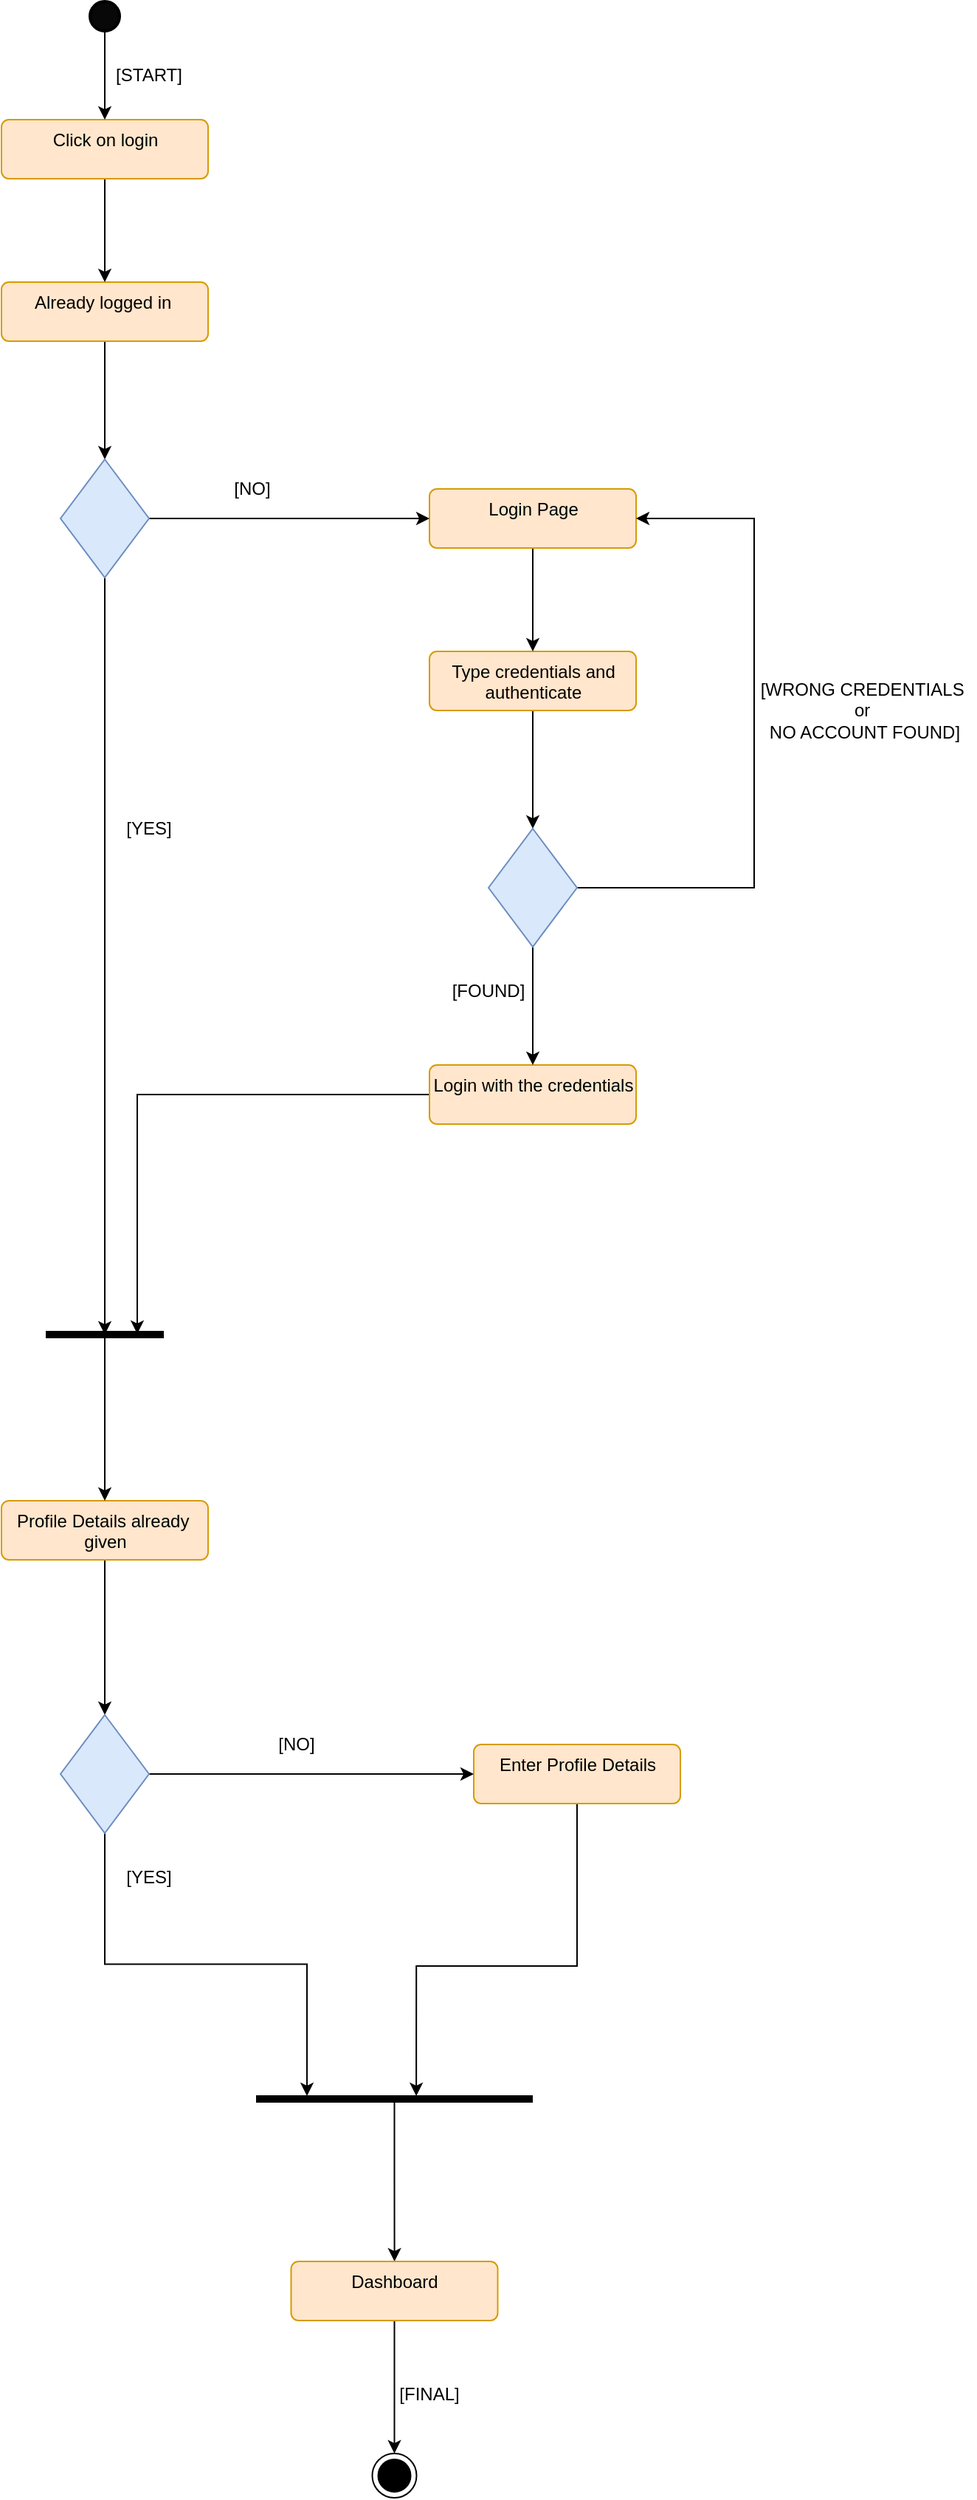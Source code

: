 <mxfile version="14.1.8" type="device"><diagram id="J18XlhgNT6-VoDKXqK4x" name="Page-1"><mxGraphModel dx="1718" dy="550" grid="1" gridSize="10" guides="1" tooltips="1" connect="1" arrows="1" fold="1" page="1" pageScale="1" pageWidth="850" pageHeight="1100" math="0" shadow="0"><root><mxCell id="0"/><mxCell id="1" parent="0"/><mxCell id="EU6h-gJEZhgrgkzmEwfo-22" value="" style="edgeStyle=orthogonalEdgeStyle;rounded=0;orthogonalLoop=1;jettySize=auto;html=1;" parent="1" source="uaKb-EAAuaho29WS1tCL-1" target="uaKb-EAAuaho29WS1tCL-9" edge="1"><mxGeometry relative="1" as="geometry"/></mxCell><mxCell id="uaKb-EAAuaho29WS1tCL-1" value="" style="html=1;points=[];perimeter=orthogonalPerimeter;fillColor=#000000;strokeColor=none;direction=south;" parent="1" vertex="1"><mxGeometry x="2.5" y="1487.5" width="187.5" height="5" as="geometry"/></mxCell><mxCell id="EU6h-gJEZhgrgkzmEwfo-23" value="" style="edgeStyle=orthogonalEdgeStyle;rounded=0;orthogonalLoop=1;jettySize=auto;html=1;" parent="1" source="uaKb-EAAuaho29WS1tCL-9" target="uaKb-EAAuaho29WS1tCL-31" edge="1"><mxGeometry relative="1" as="geometry"/></mxCell><mxCell id="uaKb-EAAuaho29WS1tCL-9" value="Dashboard" style="html=1;align=center;verticalAlign=top;rounded=1;absoluteArcSize=1;arcSize=10;dashed=0;fillColor=#ffe6cc;strokeColor=#d79b00;" parent="1" vertex="1"><mxGeometry x="26.25" y="1600" width="140" height="40" as="geometry"/></mxCell><mxCell id="EU6h-gJEZhgrgkzmEwfo-20" style="edgeStyle=orthogonalEdgeStyle;rounded=0;orthogonalLoop=1;jettySize=auto;html=1;entryX=0.1;entryY=0.421;entryDx=0;entryDy=0;entryPerimeter=0;exitX=0.5;exitY=1;exitDx=0;exitDy=0;" parent="1" source="uaKb-EAAuaho29WS1tCL-10" target="uaKb-EAAuaho29WS1tCL-1" edge="1"><mxGeometry relative="1" as="geometry"><Array as="points"><mxPoint x="220" y="1400"/><mxPoint x="111" y="1400"/></Array></mxGeometry></mxCell><mxCell id="uaKb-EAAuaho29WS1tCL-10" value="Enter Profile Details" style="html=1;align=center;verticalAlign=top;rounded=1;absoluteArcSize=1;arcSize=10;dashed=0;fillColor=#ffe6cc;strokeColor=#d79b00;" parent="1" vertex="1"><mxGeometry x="150" y="1250" width="140" height="40" as="geometry"/></mxCell><mxCell id="EU6h-gJEZhgrgkzmEwfo-17" value="" style="edgeStyle=orthogonalEdgeStyle;rounded=0;orthogonalLoop=1;jettySize=auto;html=1;" parent="1" source="uaKb-EAAuaho29WS1tCL-11" target="uaKb-EAAuaho29WS1tCL-24" edge="1"><mxGeometry relative="1" as="geometry"/></mxCell><mxCell id="uaKb-EAAuaho29WS1tCL-11" value="Profile Details already&amp;nbsp;&lt;br&gt;given" style="html=1;align=center;verticalAlign=top;rounded=1;absoluteArcSize=1;arcSize=10;dashed=0;fillColor=#ffe6cc;strokeColor=#d79b00;" parent="1" vertex="1"><mxGeometry x="-170" y="1085" width="140" height="40" as="geometry"/></mxCell><mxCell id="EU6h-gJEZhgrgkzmEwfo-15" style="edgeStyle=orthogonalEdgeStyle;rounded=0;orthogonalLoop=1;jettySize=auto;html=1;entryX=0.4;entryY=0.225;entryDx=0;entryDy=0;entryPerimeter=0;" parent="1" source="uaKb-EAAuaho29WS1tCL-12" target="EU6h-gJEZhgrgkzmEwfo-7" edge="1"><mxGeometry relative="1" as="geometry"/></mxCell><mxCell id="uaKb-EAAuaho29WS1tCL-12" value="Login with the credentials" style="html=1;align=center;verticalAlign=top;rounded=1;absoluteArcSize=1;arcSize=10;dashed=0;fillColor=#ffe6cc;strokeColor=#d79b00;" parent="1" vertex="1"><mxGeometry x="120" y="790" width="140" height="40" as="geometry"/></mxCell><mxCell id="EU6h-gJEZhgrgkzmEwfo-11" value="" style="edgeStyle=orthogonalEdgeStyle;rounded=0;orthogonalLoop=1;jettySize=auto;html=1;" parent="1" source="uaKb-EAAuaho29WS1tCL-13" target="uaKb-EAAuaho29WS1tCL-25" edge="1"><mxGeometry relative="1" as="geometry"/></mxCell><mxCell id="uaKb-EAAuaho29WS1tCL-13" value="Type credentials and&lt;br&gt;authenticate" style="html=1;align=center;verticalAlign=top;rounded=1;absoluteArcSize=1;arcSize=10;dashed=0;fillColor=#ffe6cc;strokeColor=#d79b00;" parent="1" vertex="1"><mxGeometry x="120" y="510" width="140" height="40" as="geometry"/></mxCell><mxCell id="EU6h-gJEZhgrgkzmEwfo-10" value="" style="edgeStyle=orthogonalEdgeStyle;rounded=0;orthogonalLoop=1;jettySize=auto;html=1;" parent="1" source="uaKb-EAAuaho29WS1tCL-14" target="uaKb-EAAuaho29WS1tCL-13" edge="1"><mxGeometry relative="1" as="geometry"/></mxCell><mxCell id="uaKb-EAAuaho29WS1tCL-14" value="Login Page" style="html=1;align=center;verticalAlign=top;rounded=1;absoluteArcSize=1;arcSize=10;dashed=0;fillColor=#ffe6cc;strokeColor=#d79b00;" parent="1" vertex="1"><mxGeometry x="120" y="400" width="140" height="40" as="geometry"/></mxCell><mxCell id="EU6h-gJEZhgrgkzmEwfo-6" value="" style="edgeStyle=orthogonalEdgeStyle;rounded=0;orthogonalLoop=1;jettySize=auto;html=1;" parent="1" source="uaKb-EAAuaho29WS1tCL-15" target="uaKb-EAAuaho29WS1tCL-26" edge="1"><mxGeometry relative="1" as="geometry"/></mxCell><mxCell id="uaKb-EAAuaho29WS1tCL-15" value="Already logged in&amp;nbsp;" style="html=1;align=center;verticalAlign=top;rounded=1;absoluteArcSize=1;arcSize=10;dashed=0;fillColor=#ffe6cc;strokeColor=#d79b00;" parent="1" vertex="1"><mxGeometry x="-170" y="260" width="140" height="40" as="geometry"/></mxCell><mxCell id="EU6h-gJEZhgrgkzmEwfo-5" value="" style="edgeStyle=orthogonalEdgeStyle;rounded=0;orthogonalLoop=1;jettySize=auto;html=1;" parent="1" source="uaKb-EAAuaho29WS1tCL-16" target="uaKb-EAAuaho29WS1tCL-15" edge="1"><mxGeometry relative="1" as="geometry"/></mxCell><mxCell id="uaKb-EAAuaho29WS1tCL-16" value="Click on login" style="html=1;align=center;verticalAlign=top;rounded=1;absoluteArcSize=1;arcSize=10;dashed=0;fillColor=#ffe6cc;strokeColor=#d79b00;" parent="1" vertex="1"><mxGeometry x="-170" y="150" width="140" height="40" as="geometry"/></mxCell><mxCell id="EU6h-gJEZhgrgkzmEwfo-19" style="edgeStyle=orthogonalEdgeStyle;rounded=0;orthogonalLoop=1;jettySize=auto;html=1;entryX=0;entryY=0.5;entryDx=0;entryDy=0;" parent="1" source="uaKb-EAAuaho29WS1tCL-24" target="uaKb-EAAuaho29WS1tCL-10" edge="1"><mxGeometry relative="1" as="geometry"/></mxCell><mxCell id="EU6h-gJEZhgrgkzmEwfo-21" style="edgeStyle=orthogonalEdgeStyle;rounded=0;orthogonalLoop=1;jettySize=auto;html=1;entryX=0.1;entryY=0.816;entryDx=0;entryDy=0;entryPerimeter=0;exitX=0.5;exitY=1;exitDx=0;exitDy=0;" parent="1" source="uaKb-EAAuaho29WS1tCL-24" target="uaKb-EAAuaho29WS1tCL-1" edge="1"><mxGeometry relative="1" as="geometry"/></mxCell><mxCell id="uaKb-EAAuaho29WS1tCL-24" value="" style="rhombus;whiteSpace=wrap;html=1;fillColor=#dae8fc;strokeColor=#6c8ebf;" parent="1" vertex="1"><mxGeometry x="-130" y="1230" width="60" height="80" as="geometry"/></mxCell><mxCell id="EU6h-gJEZhgrgkzmEwfo-12" value="" style="edgeStyle=orthogonalEdgeStyle;rounded=0;orthogonalLoop=1;jettySize=auto;html=1;" parent="1" source="uaKb-EAAuaho29WS1tCL-25" target="uaKb-EAAuaho29WS1tCL-12" edge="1"><mxGeometry relative="1" as="geometry"/></mxCell><mxCell id="EU6h-gJEZhgrgkzmEwfo-13" style="edgeStyle=orthogonalEdgeStyle;rounded=0;orthogonalLoop=1;jettySize=auto;html=1;entryX=1;entryY=0.5;entryDx=0;entryDy=0;exitX=1;exitY=0.5;exitDx=0;exitDy=0;" parent="1" source="uaKb-EAAuaho29WS1tCL-25" target="uaKb-EAAuaho29WS1tCL-14" edge="1"><mxGeometry relative="1" as="geometry"><Array as="points"><mxPoint x="340" y="670"/><mxPoint x="340" y="420"/></Array></mxGeometry></mxCell><mxCell id="uaKb-EAAuaho29WS1tCL-25" value="" style="rhombus;whiteSpace=wrap;html=1;fillColor=#dae8fc;strokeColor=#6c8ebf;" parent="1" vertex="1"><mxGeometry x="160" y="630" width="60" height="80" as="geometry"/></mxCell><mxCell id="EU6h-gJEZhgrgkzmEwfo-9" style="edgeStyle=orthogonalEdgeStyle;rounded=0;orthogonalLoop=1;jettySize=auto;html=1;" parent="1" source="uaKb-EAAuaho29WS1tCL-26" target="uaKb-EAAuaho29WS1tCL-14" edge="1"><mxGeometry relative="1" as="geometry"/></mxCell><mxCell id="EU6h-gJEZhgrgkzmEwfo-14" style="edgeStyle=orthogonalEdgeStyle;rounded=0;orthogonalLoop=1;jettySize=auto;html=1;entryX=0.5;entryY=0.5;entryDx=0;entryDy=0;entryPerimeter=0;" parent="1" source="uaKb-EAAuaho29WS1tCL-26" target="EU6h-gJEZhgrgkzmEwfo-7" edge="1"><mxGeometry relative="1" as="geometry"/></mxCell><mxCell id="uaKb-EAAuaho29WS1tCL-26" value="" style="rhombus;whiteSpace=wrap;html=1;fillColor=#dae8fc;strokeColor=#6c8ebf;" parent="1" vertex="1"><mxGeometry x="-130" y="380" width="60" height="80" as="geometry"/></mxCell><mxCell id="uaKb-EAAuaho29WS1tCL-31" value="" style="ellipse;html=1;shape=endState;fillColor=#000000;strokeColor=#000000;" parent="1" vertex="1"><mxGeometry x="81.25" y="1730" width="30" height="30" as="geometry"/></mxCell><mxCell id="EU6h-gJEZhgrgkzmEwfo-4" value="" style="edgeStyle=orthogonalEdgeStyle;rounded=0;orthogonalLoop=1;jettySize=auto;html=1;" parent="1" source="EU6h-gJEZhgrgkzmEwfo-3" target="uaKb-EAAuaho29WS1tCL-16" edge="1"><mxGeometry relative="1" as="geometry"/></mxCell><mxCell id="EU6h-gJEZhgrgkzmEwfo-3" value="" style="strokeWidth=2;html=1;shape=mxgraph.flowchart.start_1;whiteSpace=wrap;fillColor=#080808;" parent="1" vertex="1"><mxGeometry x="-110" y="70" width="20" height="20" as="geometry"/></mxCell><mxCell id="EU6h-gJEZhgrgkzmEwfo-16" style="edgeStyle=orthogonalEdgeStyle;rounded=0;orthogonalLoop=1;jettySize=auto;html=1;" parent="1" source="EU6h-gJEZhgrgkzmEwfo-7" target="uaKb-EAAuaho29WS1tCL-11" edge="1"><mxGeometry relative="1" as="geometry"/></mxCell><mxCell id="EU6h-gJEZhgrgkzmEwfo-7" value="" style="html=1;points=[];perimeter=orthogonalPerimeter;fillColor=#000000;strokeColor=none;direction=south;" parent="1" vertex="1"><mxGeometry x="-140" y="970" width="80" height="5" as="geometry"/></mxCell><mxCell id="EU6h-gJEZhgrgkzmEwfo-24" value="[START]" style="text;html=1;strokeColor=none;fillColor=none;align=center;verticalAlign=middle;whiteSpace=wrap;rounded=0;" parent="1" vertex="1"><mxGeometry x="-90" y="110" width="40" height="20" as="geometry"/></mxCell><mxCell id="EU6h-gJEZhgrgkzmEwfo-25" value="[NO]" style="text;html=1;strokeColor=none;fillColor=none;align=center;verticalAlign=middle;whiteSpace=wrap;rounded=0;" parent="1" vertex="1"><mxGeometry x="-20" y="390" width="40" height="20" as="geometry"/></mxCell><mxCell id="EU6h-gJEZhgrgkzmEwfo-26" value="[YES]" style="text;html=1;strokeColor=none;fillColor=none;align=center;verticalAlign=middle;whiteSpace=wrap;rounded=0;" parent="1" vertex="1"><mxGeometry x="-90" y="620" width="40" height="20" as="geometry"/></mxCell><mxCell id="EU6h-gJEZhgrgkzmEwfo-27" value="[WRONG CREDENTIALS&amp;nbsp;&lt;br&gt;or&amp;nbsp;&lt;br&gt;NO ACCOUNT FOUND]" style="text;html=1;strokeColor=none;fillColor=none;align=center;verticalAlign=middle;whiteSpace=wrap;rounded=0;" parent="1" vertex="1"><mxGeometry x="340" y="540" width="150" height="20" as="geometry"/></mxCell><mxCell id="EU6h-gJEZhgrgkzmEwfo-28" value="[FOUND]" style="text;html=1;strokeColor=none;fillColor=none;align=center;verticalAlign=middle;whiteSpace=wrap;rounded=0;" parent="1" vertex="1"><mxGeometry x="140" y="730" width="40" height="20" as="geometry"/></mxCell><mxCell id="EU6h-gJEZhgrgkzmEwfo-29" value="[NO]" style="text;html=1;strokeColor=none;fillColor=none;align=center;verticalAlign=middle;whiteSpace=wrap;rounded=0;" parent="1" vertex="1"><mxGeometry x="10" y="1240" width="40" height="20" as="geometry"/></mxCell><mxCell id="EU6h-gJEZhgrgkzmEwfo-30" value="[YES]" style="text;html=1;strokeColor=none;fillColor=none;align=center;verticalAlign=middle;whiteSpace=wrap;rounded=0;" parent="1" vertex="1"><mxGeometry x="-90" y="1330" width="40" height="20" as="geometry"/></mxCell><mxCell id="EU6h-gJEZhgrgkzmEwfo-31" value="[FINAL]" style="text;html=1;strokeColor=none;fillColor=none;align=center;verticalAlign=middle;whiteSpace=wrap;rounded=0;" parent="1" vertex="1"><mxGeometry x="100" y="1680" width="40" height="20" as="geometry"/></mxCell></root></mxGraphModel></diagram></mxfile>